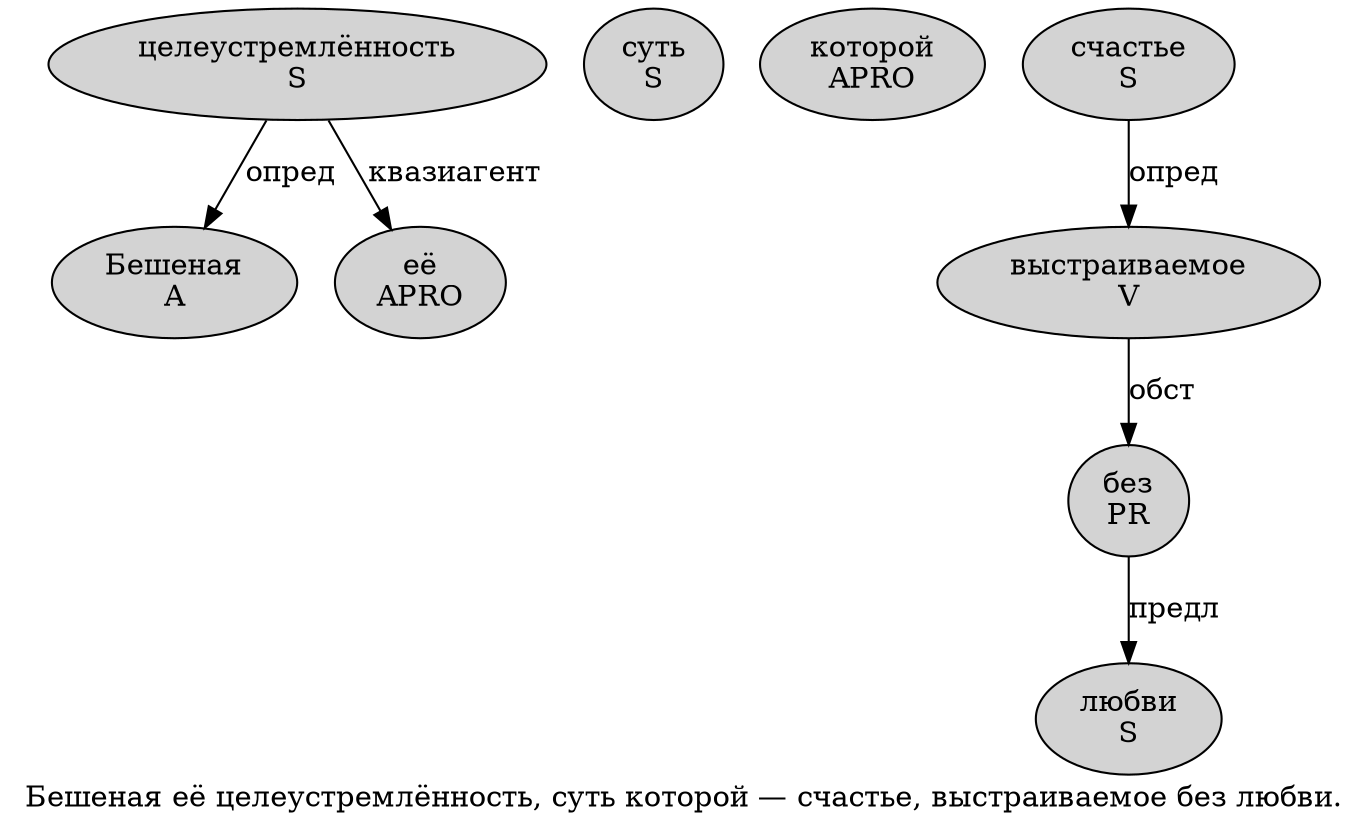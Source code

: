digraph SENTENCE_1543 {
	graph [label="Бешеная её целеустремлённость, суть которой — счастье, выстраиваемое без любви."]
	node [style=filled]
		0 [label="Бешеная
A" color="" fillcolor=lightgray penwidth=1 shape=ellipse]
		1 [label="её
APRO" color="" fillcolor=lightgray penwidth=1 shape=ellipse]
		2 [label="целеустремлённость
S" color="" fillcolor=lightgray penwidth=1 shape=ellipse]
		4 [label="суть
S" color="" fillcolor=lightgray penwidth=1 shape=ellipse]
		5 [label="которой
APRO" color="" fillcolor=lightgray penwidth=1 shape=ellipse]
		7 [label="счастье
S" color="" fillcolor=lightgray penwidth=1 shape=ellipse]
		9 [label="выстраиваемое
V" color="" fillcolor=lightgray penwidth=1 shape=ellipse]
		10 [label="без
PR" color="" fillcolor=lightgray penwidth=1 shape=ellipse]
		11 [label="любви
S" color="" fillcolor=lightgray penwidth=1 shape=ellipse]
			10 -> 11 [label="предл"]
			2 -> 0 [label="опред"]
			2 -> 1 [label="квазиагент"]
			7 -> 9 [label="опред"]
			9 -> 10 [label="обст"]
}